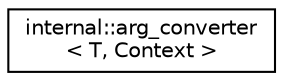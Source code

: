 digraph "Иерархия классов. Графический вид."
{
  edge [fontname="Helvetica",fontsize="10",labelfontname="Helvetica",labelfontsize="10"];
  node [fontname="Helvetica",fontsize="10",shape=record];
  rankdir="LR";
  Node0 [label="internal::arg_converter\l\< T, Context \>",height=0.2,width=0.4,color="black", fillcolor="white", style="filled",URL="$classinternal_1_1arg__converter.html"];
}
